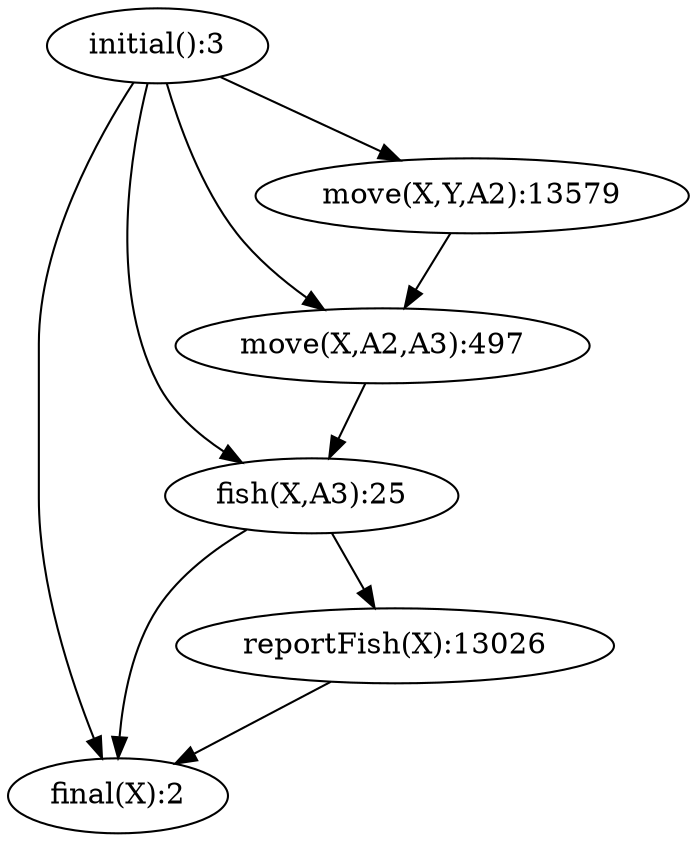 digraph G { 
  "initial():3" -> "final(X):2";
  "initial():3" -> "fish(X,A3):25";
  "initial():3" -> "move(X,A2,A3):497";
  "initial():3" -> "move(X,Y,A2):13579";
  "fish(X,A3):25" -> "final(X):2";
  "fish(X,A3):25" -> "reportFish(X):13026";
  "move(X,A2,A3):497" -> "fish(X,A3):25";
  "reportFish(X):13026" -> "final(X):2";
  "move(X,Y,A2):13579" -> "move(X,A2,A3):497";
}